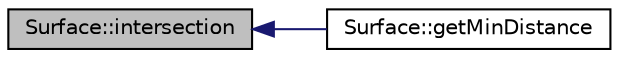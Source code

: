 digraph "Surface::intersection"
{
  edge [fontname="Helvetica",fontsize="10",labelfontname="Helvetica",labelfontsize="10"];
  node [fontname="Helvetica",fontsize="10",shape=record];
  rankdir="LR";
  Node1 [label="Surface::intersection",height=0.2,width=0.4,color="black", fillcolor="grey75", style="filled" fontcolor="black"];
  Node1 -> Node2 [dir="back",color="midnightblue",fontsize="10",style="solid",fontname="Helvetica"];
  Node2 [label="Surface::getMinDistance",height=0.2,width=0.4,color="black", fillcolor="white", style="filled",URL="$classSurface.html#a38d24a561dd8d1e3e3a0dabc3a472634",tooltip="Finds the minimum distance to a Surface."];
}
